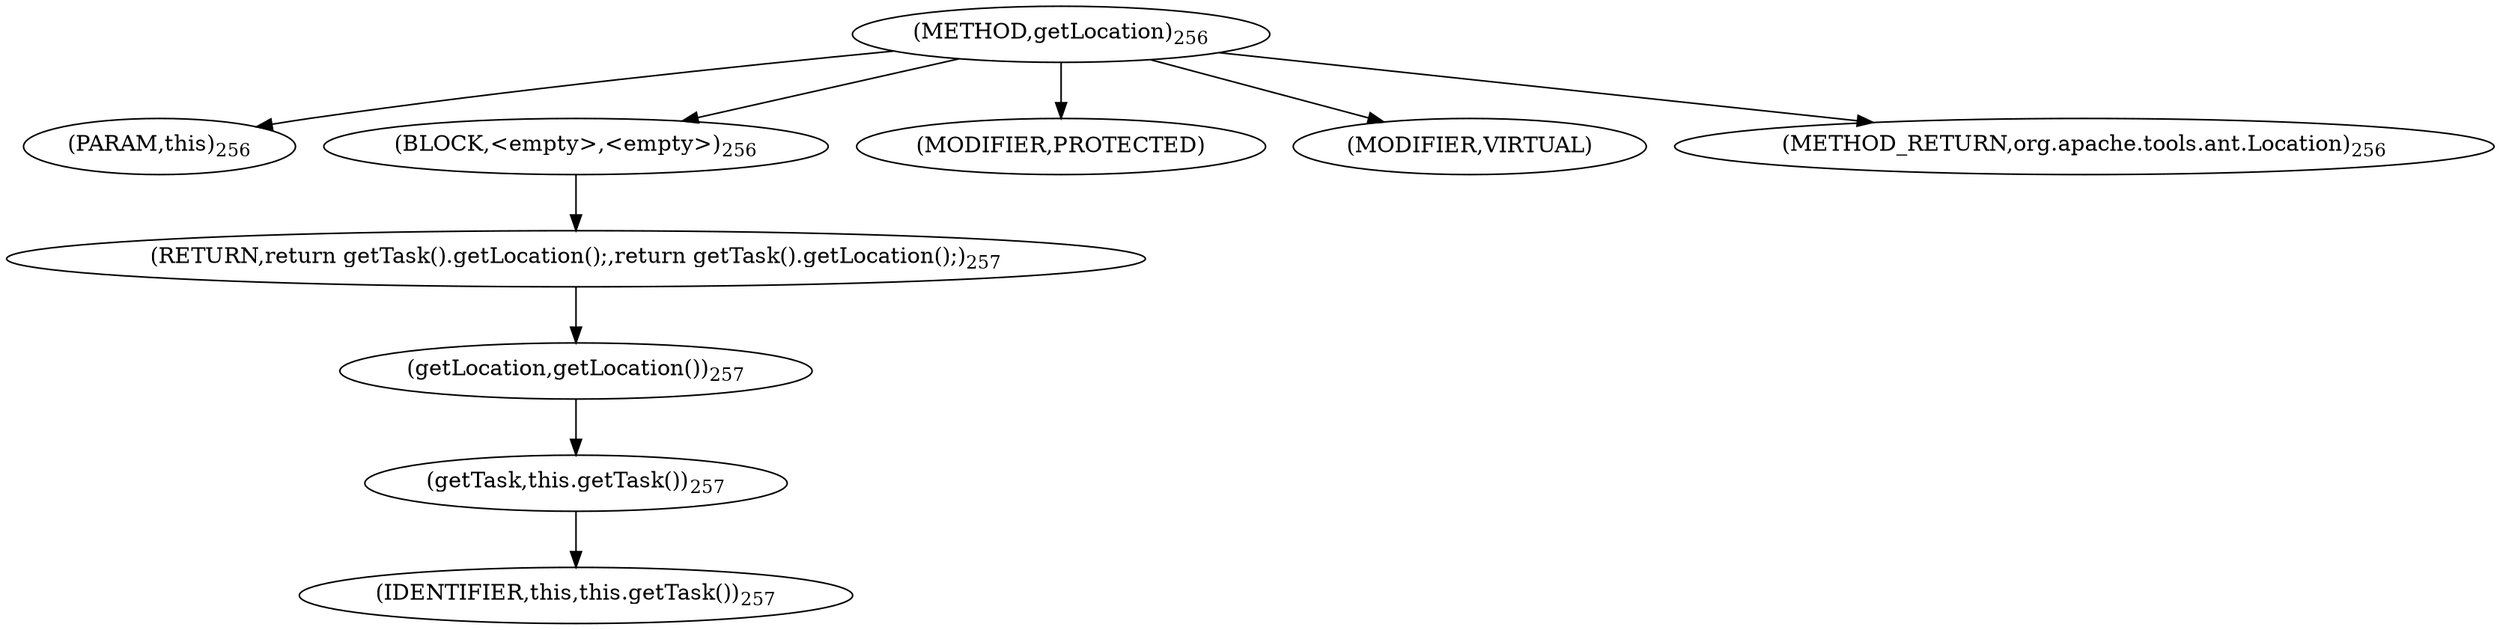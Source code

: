 digraph "getLocation" {  
"368" [label = <(METHOD,getLocation)<SUB>256</SUB>> ]
"14" [label = <(PARAM,this)<SUB>256</SUB>> ]
"369" [label = <(BLOCK,&lt;empty&gt;,&lt;empty&gt;)<SUB>256</SUB>> ]
"370" [label = <(RETURN,return getTask().getLocation();,return getTask().getLocation();)<SUB>257</SUB>> ]
"371" [label = <(getLocation,getLocation())<SUB>257</SUB>> ]
"372" [label = <(getTask,this.getTask())<SUB>257</SUB>> ]
"13" [label = <(IDENTIFIER,this,this.getTask())<SUB>257</SUB>> ]
"373" [label = <(MODIFIER,PROTECTED)> ]
"374" [label = <(MODIFIER,VIRTUAL)> ]
"375" [label = <(METHOD_RETURN,org.apache.tools.ant.Location)<SUB>256</SUB>> ]
  "368" -> "14" 
  "368" -> "369" 
  "368" -> "373" 
  "368" -> "374" 
  "368" -> "375" 
  "369" -> "370" 
  "370" -> "371" 
  "371" -> "372" 
  "372" -> "13" 
}
